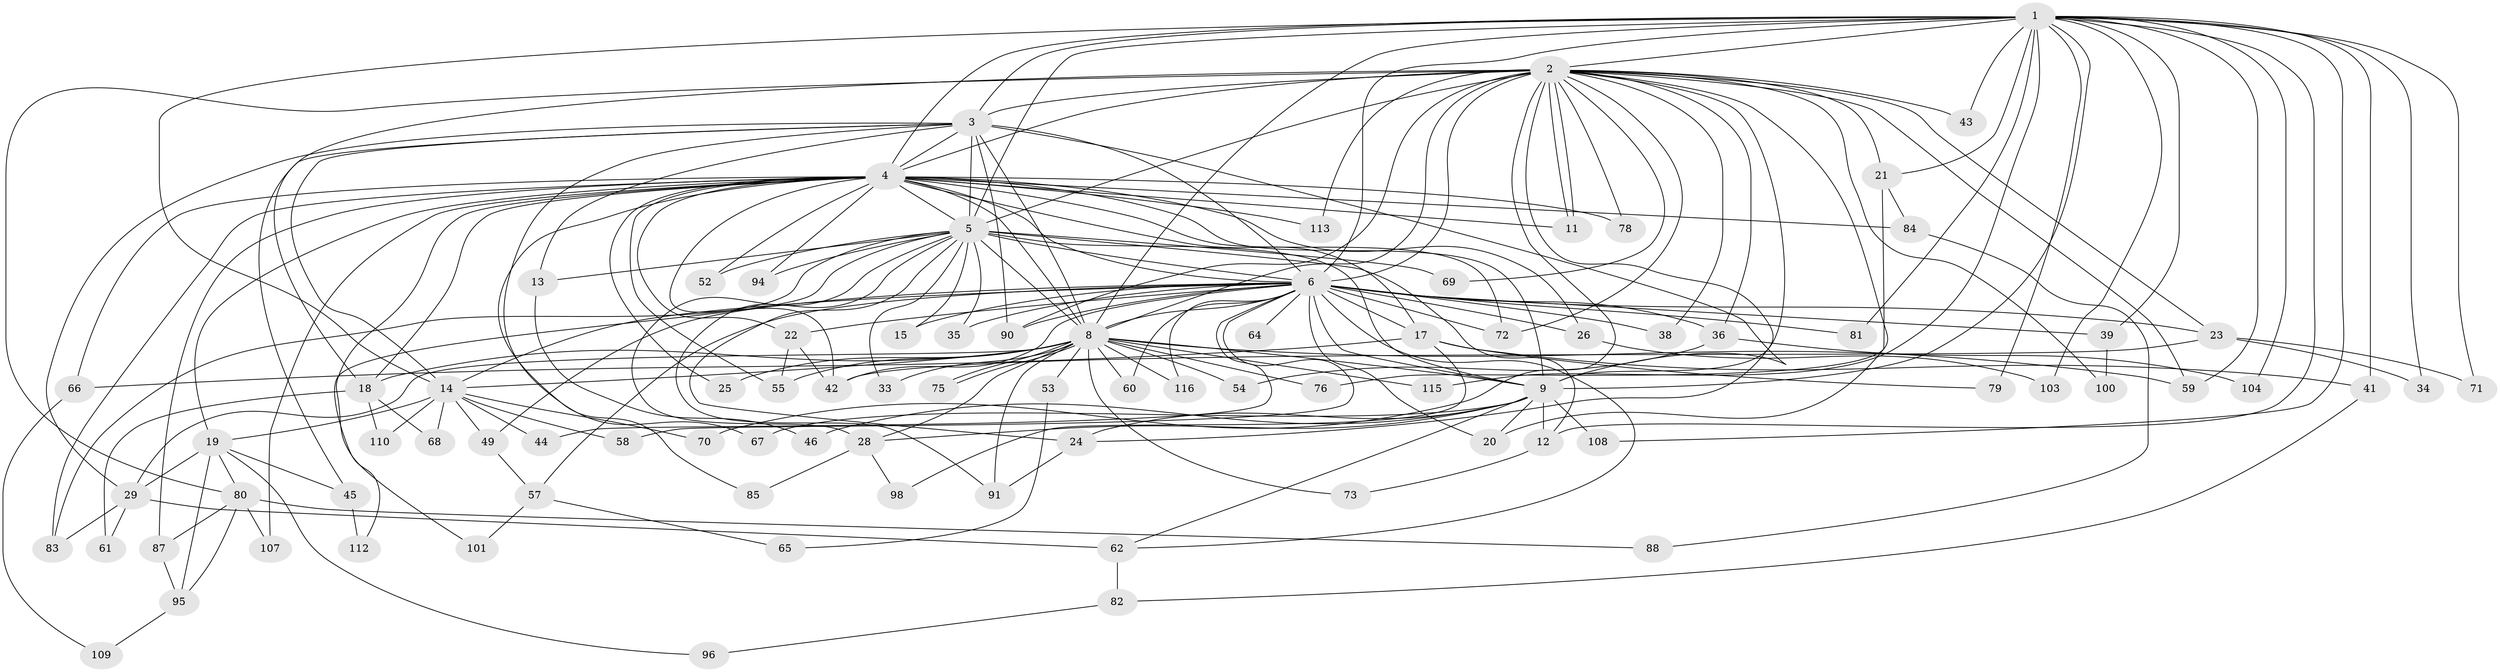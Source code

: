 // Generated by graph-tools (version 1.1) at 2025/51/02/27/25 19:51:49]
// undirected, 88 vertices, 205 edges
graph export_dot {
graph [start="1"]
  node [color=gray90,style=filled];
  1 [super="+51"];
  2 [super="+7"];
  3 [super="+48"];
  4 [super="+97"];
  5 [super="+86"];
  6 [super="+10"];
  8 [super="+32"];
  9 [super="+40"];
  11 [super="+16"];
  12 [super="+27"];
  13;
  14 [super="+105"];
  15;
  17 [super="+31"];
  18 [super="+74"];
  19;
  20 [super="+99"];
  21;
  22;
  23 [super="+37"];
  24 [super="+30"];
  25;
  26;
  28 [super="+50"];
  29 [super="+47"];
  33;
  34;
  35;
  36 [super="+56"];
  38;
  39;
  41;
  42 [super="+63"];
  43;
  44;
  45;
  46;
  49;
  52;
  53;
  54;
  55 [super="+89"];
  57;
  58;
  59 [super="+92"];
  60;
  61;
  62 [super="+77"];
  64;
  65;
  66;
  67;
  68;
  69;
  70;
  71;
  72 [super="+102"];
  73;
  75;
  76;
  78;
  79;
  80;
  81;
  82;
  83 [super="+93"];
  84;
  85;
  87;
  88;
  90 [super="+111"];
  91 [super="+114"];
  94;
  95 [super="+106"];
  96;
  98;
  100;
  101;
  103;
  104;
  107;
  108;
  109;
  110;
  112;
  113;
  115;
  116;
  1 -- 2 [weight=2];
  1 -- 3;
  1 -- 4;
  1 -- 5;
  1 -- 6 [weight=3];
  1 -- 8;
  1 -- 9;
  1 -- 21;
  1 -- 34;
  1 -- 39;
  1 -- 41;
  1 -- 43;
  1 -- 59;
  1 -- 71;
  1 -- 104;
  1 -- 115;
  1 -- 14;
  1 -- 81;
  1 -- 103;
  1 -- 108;
  1 -- 79;
  1 -- 12;
  2 -- 3 [weight=2];
  2 -- 4 [weight=2];
  2 -- 5 [weight=2];
  2 -- 6 [weight=4];
  2 -- 8 [weight=2];
  2 -- 9 [weight=2];
  2 -- 11;
  2 -- 11;
  2 -- 21;
  2 -- 36 [weight=2];
  2 -- 70;
  2 -- 78;
  2 -- 80;
  2 -- 90;
  2 -- 69;
  2 -- 72;
  2 -- 20;
  2 -- 23;
  2 -- 100;
  2 -- 38;
  2 -- 43;
  2 -- 45;
  2 -- 113;
  2 -- 59;
  2 -- 24;
  3 -- 4;
  3 -- 5 [weight=2];
  3 -- 6 [weight=2];
  3 -- 8;
  3 -- 9;
  3 -- 13;
  3 -- 14;
  3 -- 29;
  3 -- 67;
  3 -- 90;
  3 -- 18;
  4 -- 5;
  4 -- 6 [weight=2];
  4 -- 8;
  4 -- 9;
  4 -- 17;
  4 -- 18;
  4 -- 19;
  4 -- 22;
  4 -- 25;
  4 -- 26;
  4 -- 52;
  4 -- 66;
  4 -- 78;
  4 -- 83;
  4 -- 84;
  4 -- 85;
  4 -- 87;
  4 -- 94;
  4 -- 113;
  4 -- 42;
  4 -- 107;
  4 -- 101;
  4 -- 11;
  4 -- 72;
  4 -- 55;
  5 -- 6 [weight=2];
  5 -- 8;
  5 -- 9 [weight=2];
  5 -- 12;
  5 -- 13;
  5 -- 15;
  5 -- 24;
  5 -- 28;
  5 -- 33;
  5 -- 35;
  5 -- 52;
  5 -- 69;
  5 -- 91;
  5 -- 94;
  5 -- 112;
  5 -- 83;
  6 -- 8 [weight=2];
  6 -- 9 [weight=2];
  6 -- 15;
  6 -- 26;
  6 -- 39;
  6 -- 62;
  6 -- 72;
  6 -- 64;
  6 -- 14;
  6 -- 17 [weight=2];
  6 -- 81;
  6 -- 22;
  6 -- 35;
  6 -- 36;
  6 -- 38;
  6 -- 42;
  6 -- 44;
  6 -- 49;
  6 -- 116;
  6 -- 57;
  6 -- 58;
  6 -- 60;
  6 -- 23;
  6 -- 20;
  6 -- 90;
  8 -- 9;
  8 -- 18;
  8 -- 25;
  8 -- 29;
  8 -- 33;
  8 -- 53 [weight=2];
  8 -- 54;
  8 -- 55;
  8 -- 60;
  8 -- 73;
  8 -- 75;
  8 -- 75;
  8 -- 76;
  8 -- 91;
  8 -- 115;
  8 -- 116;
  8 -- 59;
  8 -- 14;
  8 -- 28;
  9 -- 12;
  9 -- 20;
  9 -- 24;
  9 -- 28;
  9 -- 46;
  9 -- 67;
  9 -- 108;
  9 -- 62;
  12 -- 73;
  13 -- 46;
  14 -- 19;
  14 -- 44;
  14 -- 49;
  14 -- 58;
  14 -- 68;
  14 -- 70;
  14 -- 110;
  17 -- 98;
  17 -- 66;
  17 -- 41;
  17 -- 79;
  18 -- 61;
  18 -- 68;
  18 -- 110;
  19 -- 45;
  19 -- 80;
  19 -- 95;
  19 -- 96;
  19 -- 29;
  21 -- 76;
  21 -- 84;
  22 -- 42;
  22 -- 55;
  23 -- 34;
  23 -- 42;
  23 -- 71;
  24 -- 91;
  26 -- 103;
  28 -- 85;
  28 -- 98;
  29 -- 83;
  29 -- 61;
  29 -- 62;
  36 -- 54;
  36 -- 104;
  39 -- 100;
  41 -- 82;
  45 -- 112;
  49 -- 57;
  53 -- 65;
  57 -- 65;
  57 -- 101;
  62 -- 82;
  66 -- 109;
  80 -- 87;
  80 -- 88;
  80 -- 95;
  80 -- 107;
  82 -- 96;
  84 -- 88;
  87 -- 95;
  95 -- 109;
}
